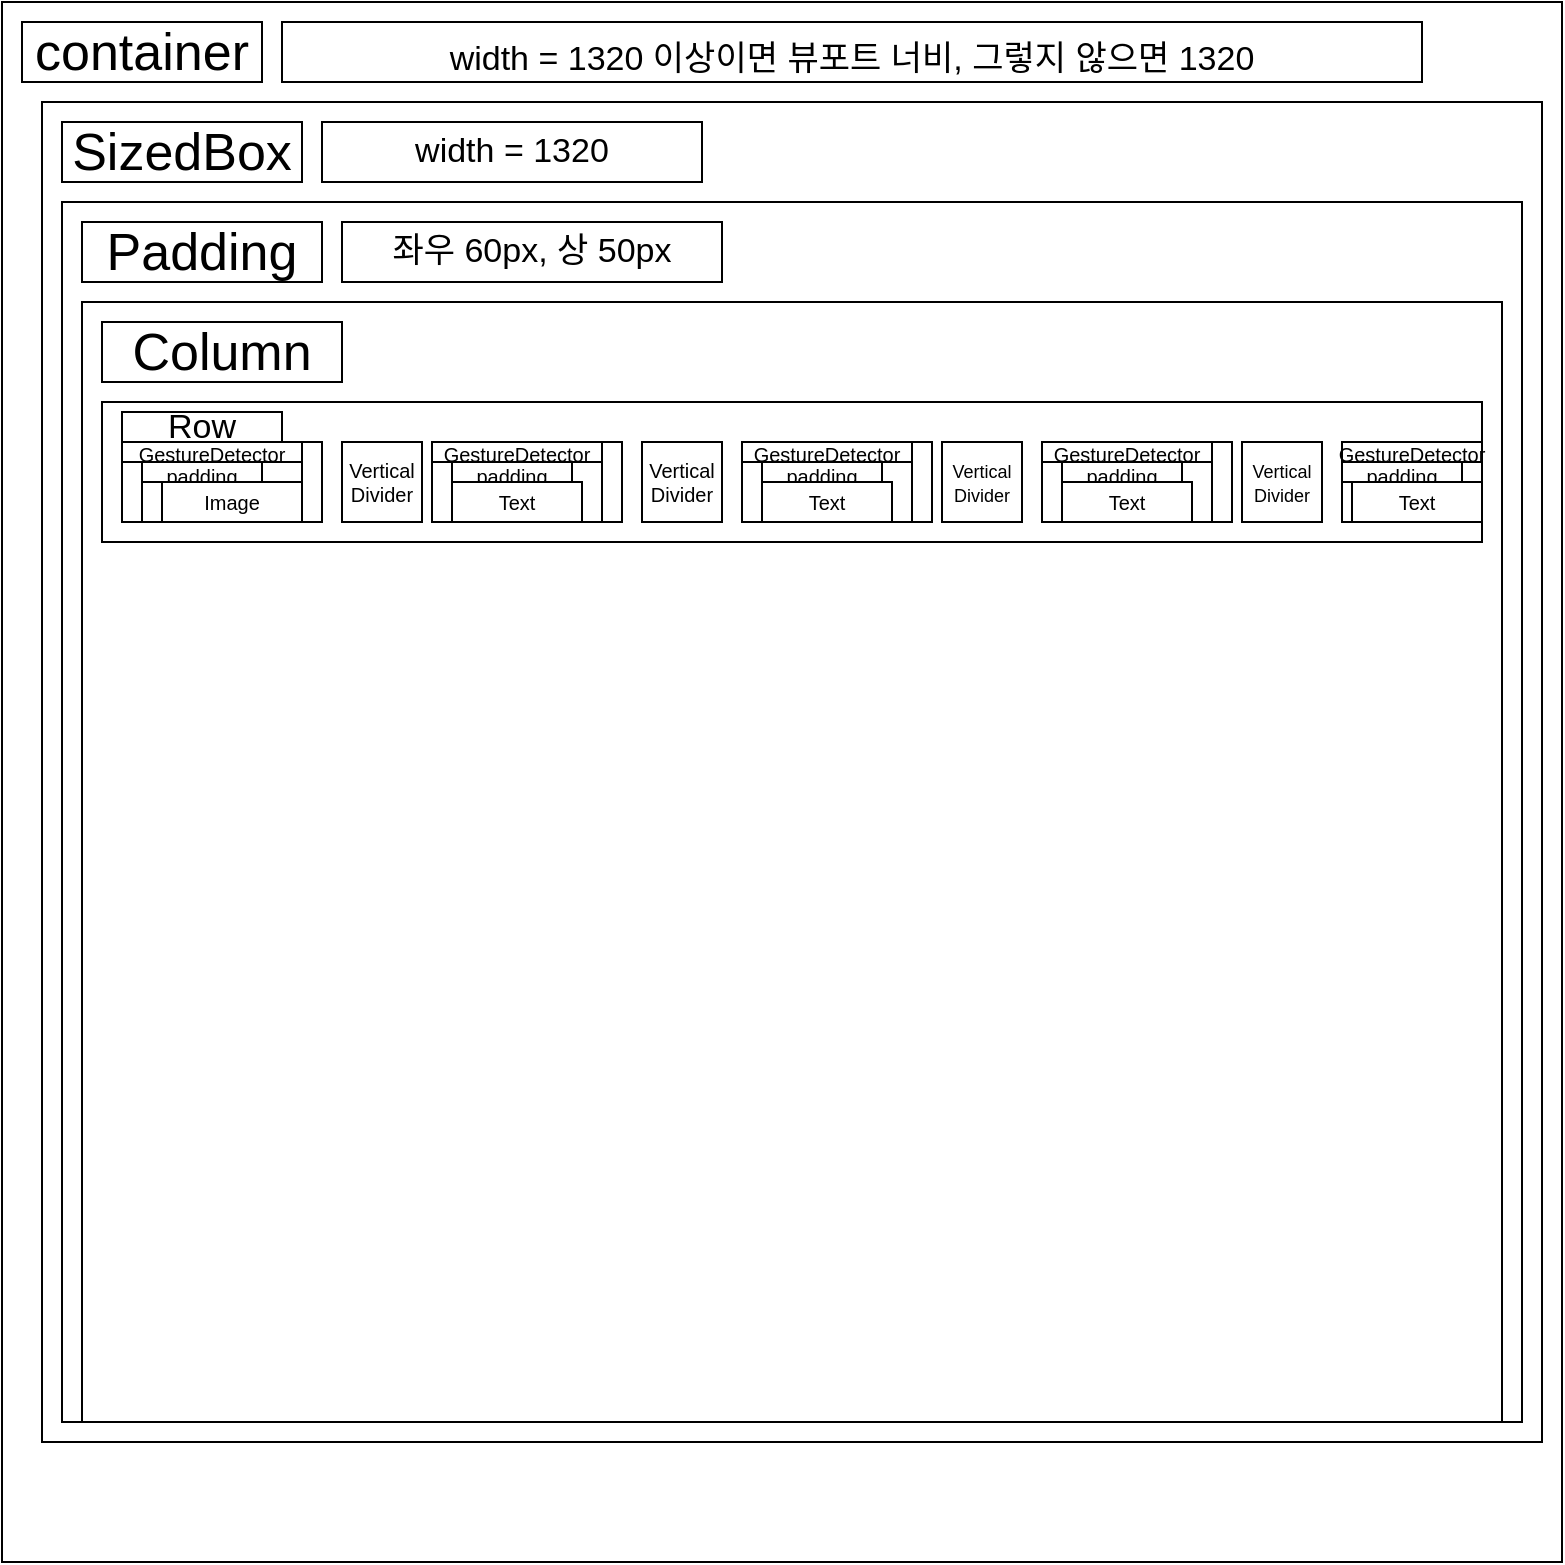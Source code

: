<mxfile version="16.0.3" type="github">
  <diagram id="M_zqmDelzy8pDt6vgbyE" name="Page-1">
    <mxGraphModel dx="1678" dy="1066" grid="1" gridSize="10" guides="1" tooltips="1" connect="1" arrows="1" fold="1" page="1" pageScale="1" pageWidth="827" pageHeight="1169" math="0" shadow="0">
      <root>
        <mxCell id="0" />
        <mxCell id="1" parent="0" />
        <mxCell id="EXQ4jVyw8t44hVukwaR4-1" value="" style="whiteSpace=wrap;html=1;aspect=fixed;" vertex="1" parent="1">
          <mxGeometry x="160" y="800" as="geometry" />
        </mxCell>
        <mxCell id="EXQ4jVyw8t44hVukwaR4-2" value="" style="whiteSpace=wrap;html=1;aspect=fixed;" vertex="1" parent="1">
          <mxGeometry x="-10" y="250" width="780" height="780" as="geometry" />
        </mxCell>
        <mxCell id="EXQ4jVyw8t44hVukwaR4-3" value="&lt;font style=&quot;font-size: 26px&quot;&gt;container&lt;/font&gt;" style="rounded=0;whiteSpace=wrap;html=1;" vertex="1" parent="1">
          <mxGeometry y="260" width="120" height="30" as="geometry" />
        </mxCell>
        <mxCell id="EXQ4jVyw8t44hVukwaR4-5" value="" style="rounded=0;whiteSpace=wrap;html=1;fontSize=26;" vertex="1" parent="1">
          <mxGeometry x="10" y="300" width="750" height="670" as="geometry" />
        </mxCell>
        <mxCell id="EXQ4jVyw8t44hVukwaR4-6" value="&lt;font style=&quot;font-size: 26px&quot;&gt;SizedBox&lt;/font&gt;" style="rounded=0;whiteSpace=wrap;html=1;" vertex="1" parent="1">
          <mxGeometry x="20" y="310" width="120" height="30" as="geometry" />
        </mxCell>
        <mxCell id="EXQ4jVyw8t44hVukwaR4-8" value="&lt;font style=&quot;font-size: 17px&quot;&gt;width = 1320 이상이면 뷰포트 너비, 그렇지 않으면 1320&lt;/font&gt;" style="rounded=0;whiteSpace=wrap;html=1;fontSize=26;" vertex="1" parent="1">
          <mxGeometry x="130" y="260" width="570" height="30" as="geometry" />
        </mxCell>
        <mxCell id="EXQ4jVyw8t44hVukwaR4-9" value="width = 1320" style="rounded=0;whiteSpace=wrap;html=1;fontSize=17;" vertex="1" parent="1">
          <mxGeometry x="150" y="310" width="190" height="30" as="geometry" />
        </mxCell>
        <mxCell id="EXQ4jVyw8t44hVukwaR4-10" value="" style="rounded=0;whiteSpace=wrap;html=1;fontSize=17;" vertex="1" parent="1">
          <mxGeometry x="20" y="350" width="730" height="610" as="geometry" />
        </mxCell>
        <mxCell id="EXQ4jVyw8t44hVukwaR4-11" value="&lt;span style=&quot;font-size: 26px&quot;&gt;Padding&lt;/span&gt;" style="rounded=0;whiteSpace=wrap;html=1;" vertex="1" parent="1">
          <mxGeometry x="30" y="360" width="120" height="30" as="geometry" />
        </mxCell>
        <mxCell id="EXQ4jVyw8t44hVukwaR4-12" value="좌우 60px, 상 50px" style="rounded=0;whiteSpace=wrap;html=1;fontSize=17;" vertex="1" parent="1">
          <mxGeometry x="160" y="360" width="190" height="30" as="geometry" />
        </mxCell>
        <mxCell id="EXQ4jVyw8t44hVukwaR4-13" value="" style="rounded=0;whiteSpace=wrap;html=1;fontSize=17;" vertex="1" parent="1">
          <mxGeometry x="30" y="400" width="710" height="560" as="geometry" />
        </mxCell>
        <mxCell id="EXQ4jVyw8t44hVukwaR4-14" value="&lt;span style=&quot;font-size: 26px&quot;&gt;Column&lt;/span&gt;" style="rounded=0;whiteSpace=wrap;html=1;" vertex="1" parent="1">
          <mxGeometry x="40" y="410" width="120" height="30" as="geometry" />
        </mxCell>
        <mxCell id="EXQ4jVyw8t44hVukwaR4-15" value="" style="rounded=0;whiteSpace=wrap;html=1;fontSize=17;" vertex="1" parent="1">
          <mxGeometry x="40" y="450" width="690" height="70" as="geometry" />
        </mxCell>
        <mxCell id="EXQ4jVyw8t44hVukwaR4-16" value="Row" style="rounded=0;whiteSpace=wrap;html=1;fontSize=17;" vertex="1" parent="1">
          <mxGeometry x="50" y="455" width="80" height="15" as="geometry" />
        </mxCell>
        <mxCell id="EXQ4jVyw8t44hVukwaR4-18" value="" style="rounded=0;whiteSpace=wrap;html=1;fontSize=17;" vertex="1" parent="1">
          <mxGeometry x="50" y="470" width="100" height="40" as="geometry" />
        </mxCell>
        <mxCell id="EXQ4jVyw8t44hVukwaR4-19" value="&lt;font size=&quot;1&quot;&gt;GestureDetector&lt;/font&gt;" style="rounded=0;whiteSpace=wrap;html=1;fontSize=17;" vertex="1" parent="1">
          <mxGeometry x="50" y="470" width="90" height="10" as="geometry" />
        </mxCell>
        <mxCell id="EXQ4jVyw8t44hVukwaR4-20" value="" style="rounded=0;whiteSpace=wrap;html=1;fontSize=16;" vertex="1" parent="1">
          <mxGeometry x="60" y="480" width="80" height="30" as="geometry" />
        </mxCell>
        <mxCell id="EXQ4jVyw8t44hVukwaR4-21" value="&lt;font style=&quot;font-size: 10px&quot;&gt;padding&lt;/font&gt;" style="rounded=0;whiteSpace=wrap;html=1;fontSize=16;" vertex="1" parent="1">
          <mxGeometry x="60" y="480" width="60" height="10" as="geometry" />
        </mxCell>
        <mxCell id="EXQ4jVyw8t44hVukwaR4-22" value="Image" style="rounded=0;whiteSpace=wrap;html=1;fontSize=10;" vertex="1" parent="1">
          <mxGeometry x="70" y="490" width="70" height="20" as="geometry" />
        </mxCell>
        <mxCell id="EXQ4jVyw8t44hVukwaR4-24" value="" style="rounded=0;whiteSpace=wrap;html=1;fontSize=17;" vertex="1" parent="1">
          <mxGeometry x="205" y="470" width="95" height="40" as="geometry" />
        </mxCell>
        <mxCell id="EXQ4jVyw8t44hVukwaR4-25" value="&lt;font size=&quot;1&quot;&gt;GestureDetector&lt;/font&gt;" style="rounded=0;whiteSpace=wrap;html=1;fontSize=17;" vertex="1" parent="1">
          <mxGeometry x="205" y="470" width="85" height="10" as="geometry" />
        </mxCell>
        <mxCell id="EXQ4jVyw8t44hVukwaR4-26" value="" style="rounded=0;whiteSpace=wrap;html=1;fontSize=16;" vertex="1" parent="1">
          <mxGeometry x="215" y="480" width="75" height="30" as="geometry" />
        </mxCell>
        <mxCell id="EXQ4jVyw8t44hVukwaR4-27" value="&lt;font style=&quot;font-size: 10px&quot;&gt;padding&lt;/font&gt;" style="rounded=0;whiteSpace=wrap;html=1;fontSize=16;" vertex="1" parent="1">
          <mxGeometry x="215" y="480" width="60" height="10" as="geometry" />
        </mxCell>
        <mxCell id="EXQ4jVyw8t44hVukwaR4-28" value="Text" style="rounded=0;whiteSpace=wrap;html=1;fontSize=10;" vertex="1" parent="1">
          <mxGeometry x="215" y="490" width="65" height="20" as="geometry" />
        </mxCell>
        <mxCell id="EXQ4jVyw8t44hVukwaR4-30" value="Vertical&lt;br&gt;Divider" style="rounded=0;whiteSpace=wrap;html=1;fontSize=10;" vertex="1" parent="1">
          <mxGeometry x="160" y="470" width="40" height="40" as="geometry" />
        </mxCell>
        <mxCell id="EXQ4jVyw8t44hVukwaR4-31" value="Vertical&lt;br&gt;Divider" style="rounded=0;whiteSpace=wrap;html=1;fontSize=10;" vertex="1" parent="1">
          <mxGeometry x="310" y="470" width="40" height="40" as="geometry" />
        </mxCell>
        <mxCell id="EXQ4jVyw8t44hVukwaR4-32" value="" style="rounded=0;whiteSpace=wrap;html=1;fontSize=17;" vertex="1" parent="1">
          <mxGeometry x="360" y="470" width="95" height="40" as="geometry" />
        </mxCell>
        <mxCell id="EXQ4jVyw8t44hVukwaR4-33" value="&lt;font size=&quot;1&quot;&gt;GestureDetector&lt;/font&gt;" style="rounded=0;whiteSpace=wrap;html=1;fontSize=17;" vertex="1" parent="1">
          <mxGeometry x="360" y="470" width="85" height="10" as="geometry" />
        </mxCell>
        <mxCell id="EXQ4jVyw8t44hVukwaR4-35" value="" style="rounded=0;whiteSpace=wrap;html=1;fontSize=16;" vertex="1" parent="1">
          <mxGeometry x="370" y="480" width="75" height="30" as="geometry" />
        </mxCell>
        <mxCell id="EXQ4jVyw8t44hVukwaR4-36" value="&lt;font style=&quot;font-size: 10px&quot;&gt;padding&lt;/font&gt;" style="rounded=0;whiteSpace=wrap;html=1;fontSize=16;" vertex="1" parent="1">
          <mxGeometry x="370" y="480" width="60" height="10" as="geometry" />
        </mxCell>
        <mxCell id="EXQ4jVyw8t44hVukwaR4-37" value="Text" style="rounded=0;whiteSpace=wrap;html=1;fontSize=10;" vertex="1" parent="1">
          <mxGeometry x="370" y="490" width="65" height="20" as="geometry" />
        </mxCell>
        <mxCell id="EXQ4jVyw8t44hVukwaR4-38" value="&lt;font style=&quot;font-size: 9px&quot;&gt;Vertical&lt;br style=&quot;font-size: 9px&quot;&gt;Divider&lt;/font&gt;" style="rounded=0;whiteSpace=wrap;html=1;fontSize=10;" vertex="1" parent="1">
          <mxGeometry x="460" y="470" width="40" height="40" as="geometry" />
        </mxCell>
        <mxCell id="EXQ4jVyw8t44hVukwaR4-39" value="" style="rounded=0;whiteSpace=wrap;html=1;fontSize=17;" vertex="1" parent="1">
          <mxGeometry x="510" y="470" width="95" height="40" as="geometry" />
        </mxCell>
        <mxCell id="EXQ4jVyw8t44hVukwaR4-40" value="" style="rounded=0;whiteSpace=wrap;html=1;fontSize=16;" vertex="1" parent="1">
          <mxGeometry x="520" y="480" width="75" height="30" as="geometry" />
        </mxCell>
        <mxCell id="EXQ4jVyw8t44hVukwaR4-41" value="&lt;font size=&quot;1&quot;&gt;GestureDetector&lt;/font&gt;" style="rounded=0;whiteSpace=wrap;html=1;fontSize=17;" vertex="1" parent="1">
          <mxGeometry x="510" y="470" width="85" height="10" as="geometry" />
        </mxCell>
        <mxCell id="EXQ4jVyw8t44hVukwaR4-42" value="&lt;font style=&quot;font-size: 10px&quot;&gt;padding&lt;/font&gt;" style="rounded=0;whiteSpace=wrap;html=1;fontSize=16;" vertex="1" parent="1">
          <mxGeometry x="520" y="480" width="60" height="10" as="geometry" />
        </mxCell>
        <mxCell id="EXQ4jVyw8t44hVukwaR4-43" value="Text" style="rounded=0;whiteSpace=wrap;html=1;fontSize=10;" vertex="1" parent="1">
          <mxGeometry x="520" y="490" width="65" height="20" as="geometry" />
        </mxCell>
        <mxCell id="EXQ4jVyw8t44hVukwaR4-44" value="&lt;font style=&quot;font-size: 9px&quot;&gt;Vertical&lt;br style=&quot;font-size: 9px&quot;&gt;Divider&lt;/font&gt;" style="rounded=0;whiteSpace=wrap;html=1;fontSize=10;" vertex="1" parent="1">
          <mxGeometry x="610" y="470" width="40" height="40" as="geometry" />
        </mxCell>
        <mxCell id="EXQ4jVyw8t44hVukwaR4-45" value="" style="rounded=0;whiteSpace=wrap;html=1;fontSize=17;" vertex="1" parent="1">
          <mxGeometry x="660" y="470" width="70" height="40" as="geometry" />
        </mxCell>
        <mxCell id="EXQ4jVyw8t44hVukwaR4-46" value="&lt;font size=&quot;1&quot;&gt;GestureDetector&lt;/font&gt;" style="rounded=0;whiteSpace=wrap;html=1;fontSize=17;" vertex="1" parent="1">
          <mxGeometry x="660" y="470" width="70" height="10" as="geometry" />
        </mxCell>
        <mxCell id="EXQ4jVyw8t44hVukwaR4-47" value="&lt;font style=&quot;font-size: 10px&quot;&gt;padding&lt;/font&gt;" style="rounded=0;whiteSpace=wrap;html=1;fontSize=16;" vertex="1" parent="1">
          <mxGeometry x="660" y="480" width="60" height="10" as="geometry" />
        </mxCell>
        <mxCell id="EXQ4jVyw8t44hVukwaR4-48" value="Text" style="rounded=0;whiteSpace=wrap;html=1;fontSize=10;" vertex="1" parent="1">
          <mxGeometry x="665" y="490" width="65" height="20" as="geometry" />
        </mxCell>
      </root>
    </mxGraphModel>
  </diagram>
</mxfile>
